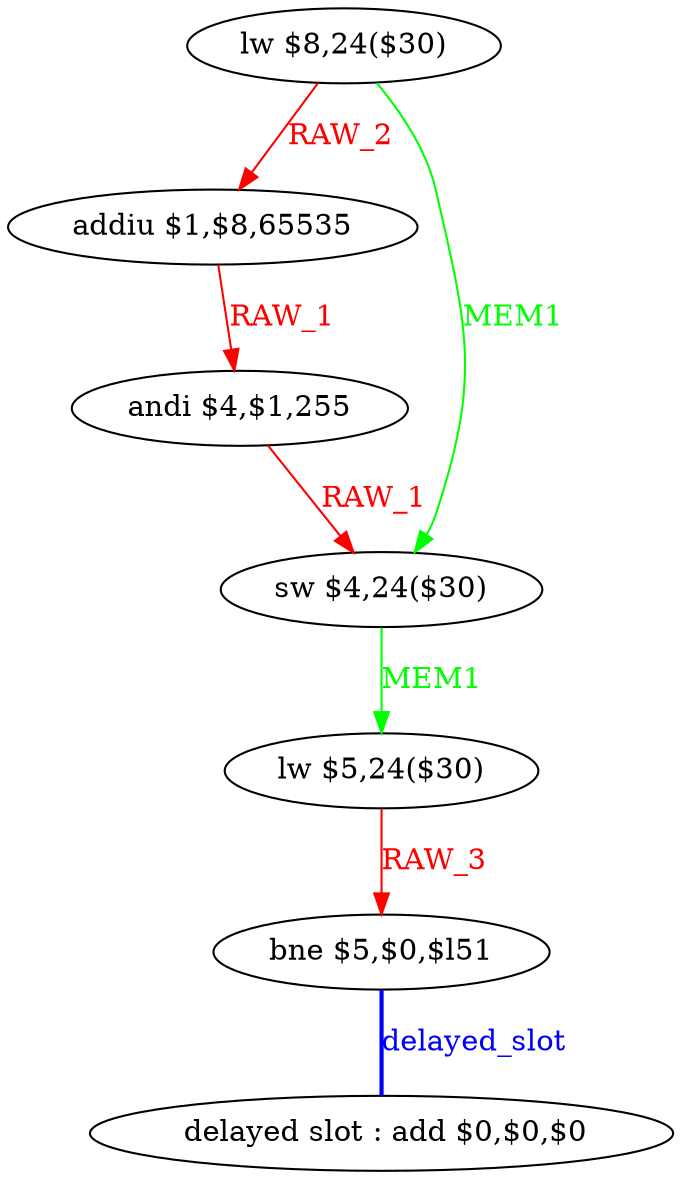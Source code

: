 digraph G1 {
node [shape = ellipse];
i6 [label = " delayed slot : add $0,$0,$0"] ;
i5 ->  i6 [style = bold, dir= none, fontcolor = blue, color = blue, label= "delayed_slot"];
i5 [label = "bne $5,$0,$l51"] ;
i0 [label = "lw $8,24($30)"] ;
i0 ->  i1 [color = red, fontcolor = red, label= "RAW_2"];
i0 ->  i3 [color = green, fontcolor = green, label= "MEM1"];
i1 [label = "addiu $1,$8,65535"] ;
i1 ->  i2 [color = red, fontcolor = red, label= "RAW_1"];
i2 [label = "andi $4,$1,255"] ;
i2 ->  i3 [color = red, fontcolor = red, label= "RAW_1"];
i3 [label = "sw $4,24($30)"] ;
i3 ->  i4 [color = green, fontcolor = green, label= "MEM1"];
i4 [label = "lw $5,24($30)"] ;
i4 ->  i5 [color = red, fontcolor = red, label= "RAW_3"];
}
